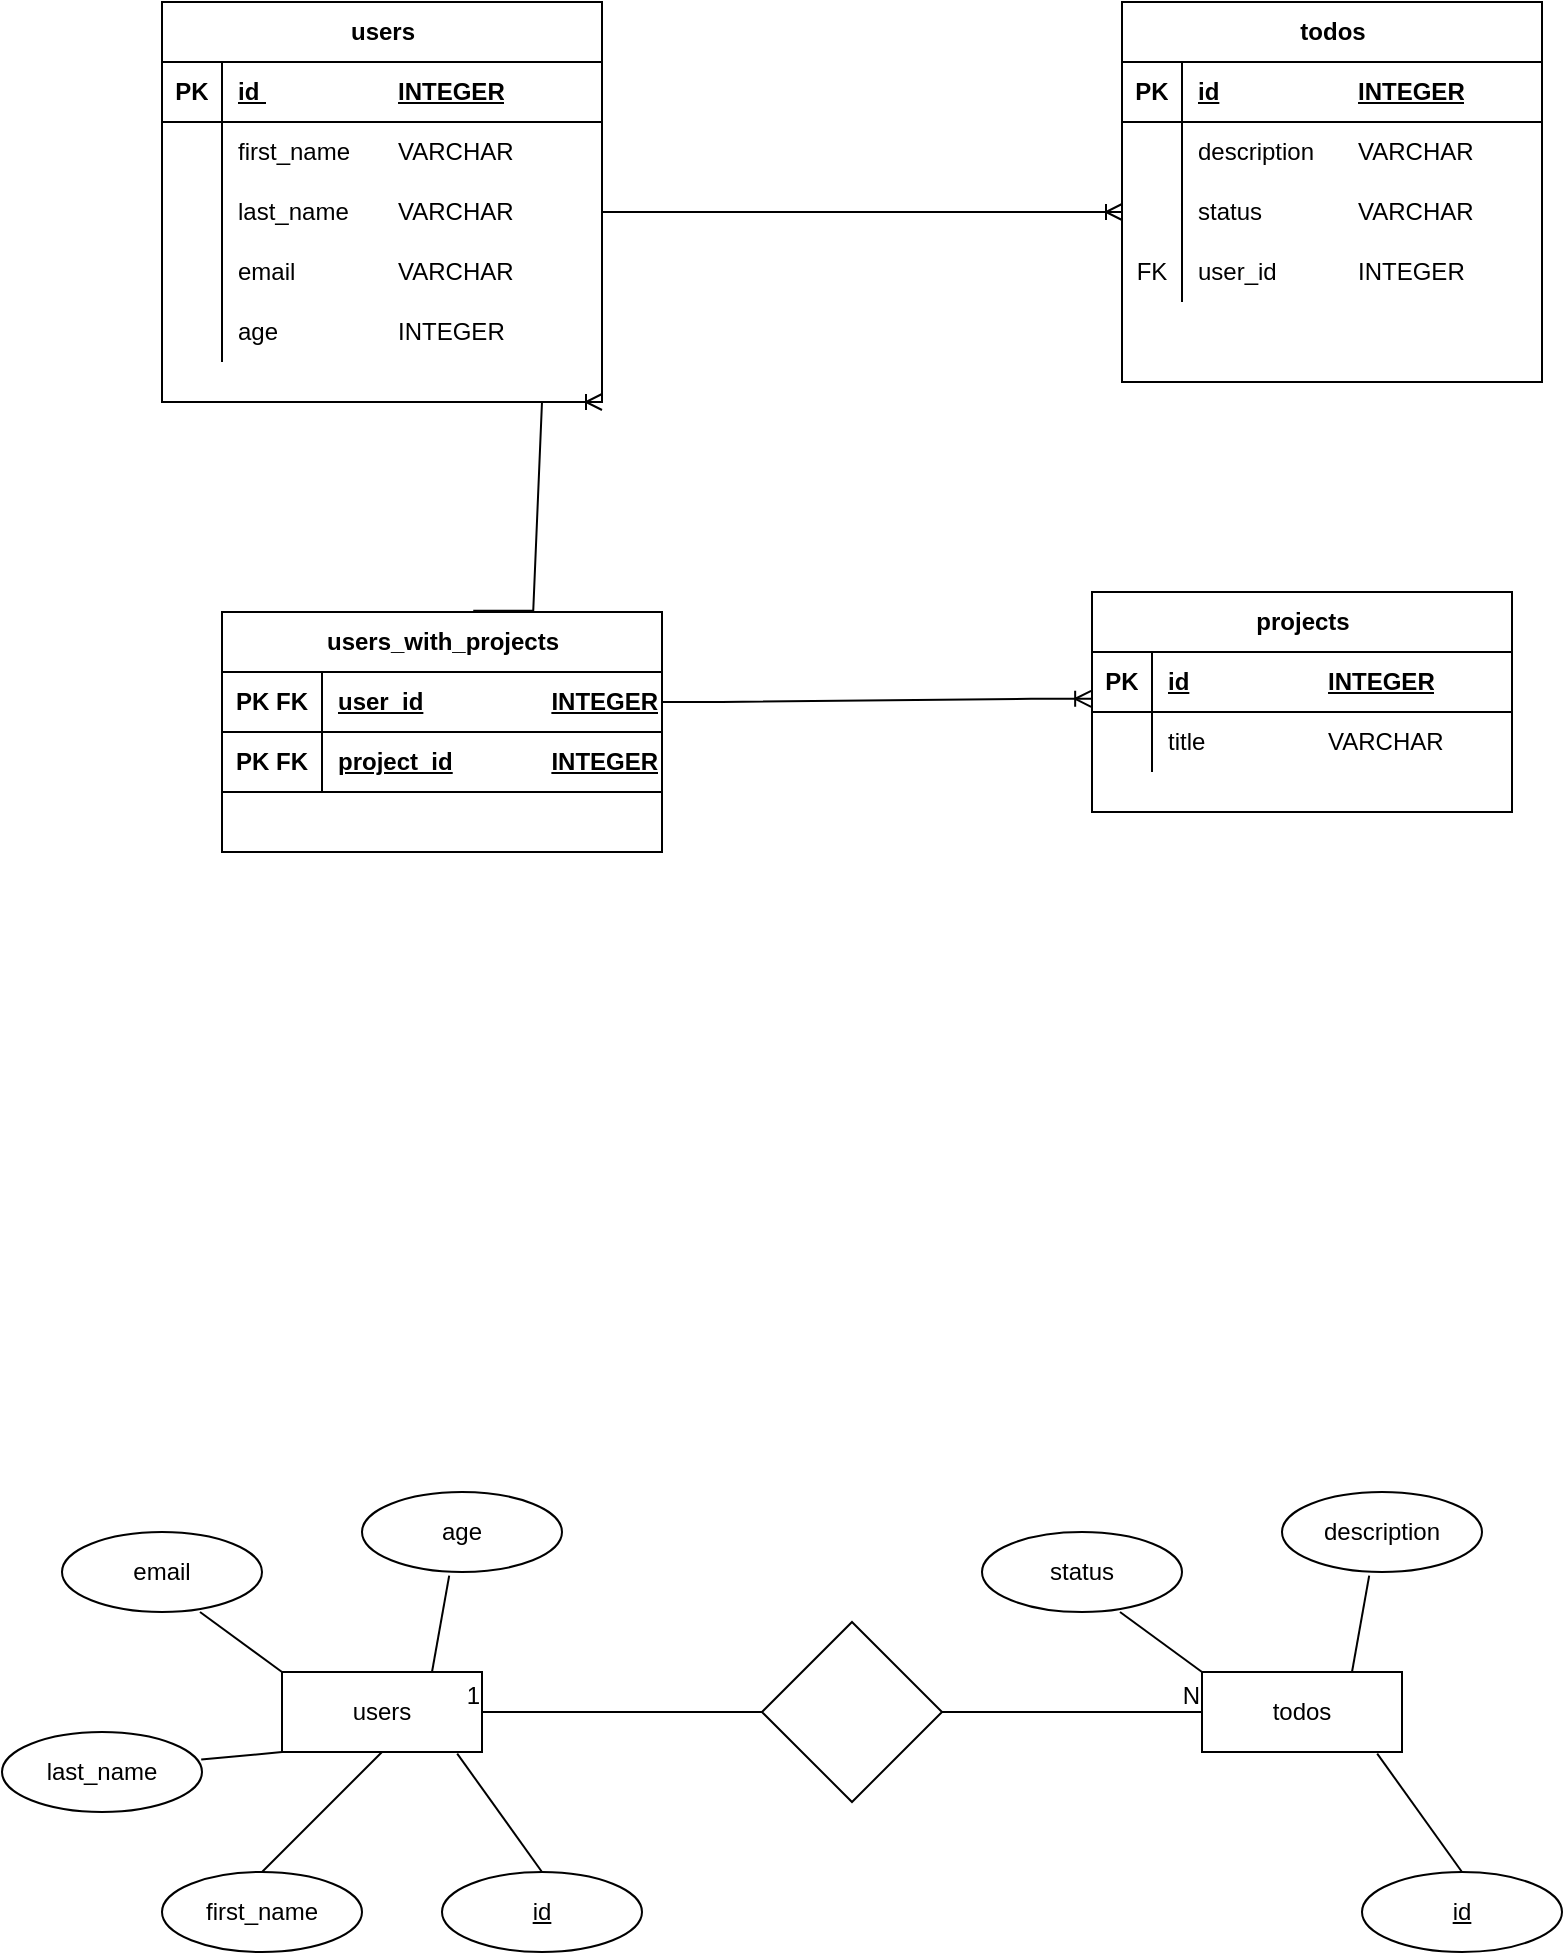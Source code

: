 <mxfile version="24.0.2" type="device">
  <diagram id="R2lEEEUBdFMjLlhIrx00" name="Page-1">
    <mxGraphModel dx="1152" dy="703" grid="1" gridSize="10" guides="1" tooltips="1" connect="1" arrows="1" fold="1" page="1" pageScale="1" pageWidth="850" pageHeight="1100" math="0" shadow="0" extFonts="Permanent Marker^https://fonts.googleapis.com/css?family=Permanent+Marker">
      <root>
        <mxCell id="0" />
        <mxCell id="1" parent="0" />
        <mxCell id="kCi2d6XkYfu7TWmIotYI-1" value="users" style="shape=table;startSize=30;container=1;collapsible=1;childLayout=tableLayout;fixedRows=1;rowLines=0;fontStyle=1;align=center;resizeLast=1;html=1;" vertex="1" parent="1">
          <mxGeometry x="100" y="105" width="220" height="200" as="geometry" />
        </mxCell>
        <mxCell id="kCi2d6XkYfu7TWmIotYI-2" value="" style="shape=tableRow;horizontal=0;startSize=0;swimlaneHead=0;swimlaneBody=0;fillColor=none;collapsible=0;dropTarget=0;points=[[0,0.5],[1,0.5]];portConstraint=eastwest;top=0;left=0;right=0;bottom=1;" vertex="1" parent="kCi2d6XkYfu7TWmIotYI-1">
          <mxGeometry y="30" width="220" height="30" as="geometry" />
        </mxCell>
        <mxCell id="kCi2d6XkYfu7TWmIotYI-3" value="PK" style="shape=partialRectangle;connectable=0;fillColor=none;top=0;left=0;bottom=0;right=0;fontStyle=1;overflow=hidden;whiteSpace=wrap;html=1;" vertex="1" parent="kCi2d6XkYfu7TWmIotYI-2">
          <mxGeometry width="30" height="30" as="geometry">
            <mxRectangle width="30" height="30" as="alternateBounds" />
          </mxGeometry>
        </mxCell>
        <mxCell id="kCi2d6XkYfu7TWmIotYI-4" value="id&amp;nbsp;&lt;span style=&quot;white-space: pre;&quot;&gt;&#x9;&lt;span style=&quot;white-space: pre;&quot;&gt;&#x9;&lt;/span&gt;&lt;/span&gt;&lt;span style=&quot;white-space: pre;&quot;&gt;&#x9;&lt;/span&gt;INTEGER" style="shape=partialRectangle;connectable=0;fillColor=none;top=0;left=0;bottom=0;right=0;align=left;spacingLeft=6;fontStyle=5;overflow=hidden;whiteSpace=wrap;html=1;" vertex="1" parent="kCi2d6XkYfu7TWmIotYI-2">
          <mxGeometry x="30" width="190" height="30" as="geometry">
            <mxRectangle width="190" height="30" as="alternateBounds" />
          </mxGeometry>
        </mxCell>
        <mxCell id="kCi2d6XkYfu7TWmIotYI-5" value="" style="shape=tableRow;horizontal=0;startSize=0;swimlaneHead=0;swimlaneBody=0;fillColor=none;collapsible=0;dropTarget=0;points=[[0,0.5],[1,0.5]];portConstraint=eastwest;top=0;left=0;right=0;bottom=0;" vertex="1" parent="kCi2d6XkYfu7TWmIotYI-1">
          <mxGeometry y="60" width="220" height="30" as="geometry" />
        </mxCell>
        <mxCell id="kCi2d6XkYfu7TWmIotYI-6" value="" style="shape=partialRectangle;connectable=0;fillColor=none;top=0;left=0;bottom=0;right=0;editable=1;overflow=hidden;whiteSpace=wrap;html=1;" vertex="1" parent="kCi2d6XkYfu7TWmIotYI-5">
          <mxGeometry width="30" height="30" as="geometry">
            <mxRectangle width="30" height="30" as="alternateBounds" />
          </mxGeometry>
        </mxCell>
        <mxCell id="kCi2d6XkYfu7TWmIotYI-7" value="first_name&lt;span style=&quot;white-space: pre;&quot;&gt;&#x9;&lt;/span&gt;VARCHAR" style="shape=partialRectangle;connectable=0;fillColor=none;top=0;left=0;bottom=0;right=0;align=left;spacingLeft=6;overflow=hidden;whiteSpace=wrap;html=1;" vertex="1" parent="kCi2d6XkYfu7TWmIotYI-5">
          <mxGeometry x="30" width="190" height="30" as="geometry">
            <mxRectangle width="190" height="30" as="alternateBounds" />
          </mxGeometry>
        </mxCell>
        <mxCell id="kCi2d6XkYfu7TWmIotYI-8" value="" style="shape=tableRow;horizontal=0;startSize=0;swimlaneHead=0;swimlaneBody=0;fillColor=none;collapsible=0;dropTarget=0;points=[[0,0.5],[1,0.5]];portConstraint=eastwest;top=0;left=0;right=0;bottom=0;" vertex="1" parent="kCi2d6XkYfu7TWmIotYI-1">
          <mxGeometry y="90" width="220" height="30" as="geometry" />
        </mxCell>
        <mxCell id="kCi2d6XkYfu7TWmIotYI-9" value="" style="shape=partialRectangle;connectable=0;fillColor=none;top=0;left=0;bottom=0;right=0;editable=1;overflow=hidden;whiteSpace=wrap;html=1;" vertex="1" parent="kCi2d6XkYfu7TWmIotYI-8">
          <mxGeometry width="30" height="30" as="geometry">
            <mxRectangle width="30" height="30" as="alternateBounds" />
          </mxGeometry>
        </mxCell>
        <mxCell id="kCi2d6XkYfu7TWmIotYI-10" value="last_name&lt;span style=&quot;white-space: pre;&quot;&gt;&#x9;&lt;/span&gt;VARCHAR" style="shape=partialRectangle;connectable=0;fillColor=none;top=0;left=0;bottom=0;right=0;align=left;spacingLeft=6;overflow=hidden;whiteSpace=wrap;html=1;" vertex="1" parent="kCi2d6XkYfu7TWmIotYI-8">
          <mxGeometry x="30" width="190" height="30" as="geometry">
            <mxRectangle width="190" height="30" as="alternateBounds" />
          </mxGeometry>
        </mxCell>
        <mxCell id="kCi2d6XkYfu7TWmIotYI-11" value="" style="shape=tableRow;horizontal=0;startSize=0;swimlaneHead=0;swimlaneBody=0;fillColor=none;collapsible=0;dropTarget=0;points=[[0,0.5],[1,0.5]];portConstraint=eastwest;top=0;left=0;right=0;bottom=0;" vertex="1" parent="kCi2d6XkYfu7TWmIotYI-1">
          <mxGeometry y="120" width="220" height="30" as="geometry" />
        </mxCell>
        <mxCell id="kCi2d6XkYfu7TWmIotYI-12" value="" style="shape=partialRectangle;connectable=0;fillColor=none;top=0;left=0;bottom=0;right=0;editable=1;overflow=hidden;whiteSpace=wrap;html=1;" vertex="1" parent="kCi2d6XkYfu7TWmIotYI-11">
          <mxGeometry width="30" height="30" as="geometry">
            <mxRectangle width="30" height="30" as="alternateBounds" />
          </mxGeometry>
        </mxCell>
        <mxCell id="kCi2d6XkYfu7TWmIotYI-13" value="email&lt;span style=&quot;white-space: pre;&quot;&gt;&#x9;&lt;/span&gt;&lt;span style=&quot;white-space: pre;&quot;&gt;&#x9;&lt;/span&gt;VARCHAR" style="shape=partialRectangle;connectable=0;fillColor=none;top=0;left=0;bottom=0;right=0;align=left;spacingLeft=6;overflow=hidden;whiteSpace=wrap;html=1;" vertex="1" parent="kCi2d6XkYfu7TWmIotYI-11">
          <mxGeometry x="30" width="190" height="30" as="geometry">
            <mxRectangle width="190" height="30" as="alternateBounds" />
          </mxGeometry>
        </mxCell>
        <mxCell id="kCi2d6XkYfu7TWmIotYI-14" style="shape=tableRow;horizontal=0;startSize=0;swimlaneHead=0;swimlaneBody=0;fillColor=none;collapsible=0;dropTarget=0;points=[[0,0.5],[1,0.5]];portConstraint=eastwest;top=0;left=0;right=0;bottom=0;" vertex="1" parent="kCi2d6XkYfu7TWmIotYI-1">
          <mxGeometry y="150" width="220" height="30" as="geometry" />
        </mxCell>
        <mxCell id="kCi2d6XkYfu7TWmIotYI-15" style="shape=partialRectangle;connectable=0;fillColor=none;top=0;left=0;bottom=0;right=0;editable=1;overflow=hidden;whiteSpace=wrap;html=1;" vertex="1" parent="kCi2d6XkYfu7TWmIotYI-14">
          <mxGeometry width="30" height="30" as="geometry">
            <mxRectangle width="30" height="30" as="alternateBounds" />
          </mxGeometry>
        </mxCell>
        <mxCell id="kCi2d6XkYfu7TWmIotYI-16" value="age&lt;span style=&quot;white-space: pre;&quot;&gt;&#x9;&lt;/span&gt;&lt;span style=&quot;white-space: pre;&quot;&gt;&#x9;&lt;/span&gt;&lt;span style=&quot;white-space: pre;&quot;&gt;&#x9;&lt;/span&gt;INTEGER" style="shape=partialRectangle;connectable=0;fillColor=none;top=0;left=0;bottom=0;right=0;align=left;spacingLeft=6;overflow=hidden;whiteSpace=wrap;html=1;" vertex="1" parent="kCi2d6XkYfu7TWmIotYI-14">
          <mxGeometry x="30" width="190" height="30" as="geometry">
            <mxRectangle width="190" height="30" as="alternateBounds" />
          </mxGeometry>
        </mxCell>
        <mxCell id="kCi2d6XkYfu7TWmIotYI-17" value="todos" style="shape=table;startSize=30;container=1;collapsible=1;childLayout=tableLayout;fixedRows=1;rowLines=0;fontStyle=1;align=center;resizeLast=1;html=1;" vertex="1" parent="1">
          <mxGeometry x="580" y="105" width="210" height="190" as="geometry" />
        </mxCell>
        <mxCell id="kCi2d6XkYfu7TWmIotYI-18" value="" style="shape=tableRow;horizontal=0;startSize=0;swimlaneHead=0;swimlaneBody=0;fillColor=none;collapsible=0;dropTarget=0;points=[[0,0.5],[1,0.5]];portConstraint=eastwest;top=0;left=0;right=0;bottom=1;" vertex="1" parent="kCi2d6XkYfu7TWmIotYI-17">
          <mxGeometry y="30" width="210" height="30" as="geometry" />
        </mxCell>
        <mxCell id="kCi2d6XkYfu7TWmIotYI-19" value="PK" style="shape=partialRectangle;connectable=0;fillColor=none;top=0;left=0;bottom=0;right=0;fontStyle=1;overflow=hidden;whiteSpace=wrap;html=1;" vertex="1" parent="kCi2d6XkYfu7TWmIotYI-18">
          <mxGeometry width="30" height="30" as="geometry">
            <mxRectangle width="30" height="30" as="alternateBounds" />
          </mxGeometry>
        </mxCell>
        <mxCell id="kCi2d6XkYfu7TWmIotYI-20" value="id&lt;span style=&quot;white-space: pre;&quot;&gt;&#x9;&lt;/span&gt;&lt;span style=&quot;white-space: pre;&quot;&gt;&#x9;&lt;/span&gt;&lt;span style=&quot;white-space: pre;&quot;&gt;&#x9;&lt;/span&gt;INTEGER" style="shape=partialRectangle;connectable=0;fillColor=none;top=0;left=0;bottom=0;right=0;align=left;spacingLeft=6;fontStyle=5;overflow=hidden;whiteSpace=wrap;html=1;" vertex="1" parent="kCi2d6XkYfu7TWmIotYI-18">
          <mxGeometry x="30" width="180" height="30" as="geometry">
            <mxRectangle width="180" height="30" as="alternateBounds" />
          </mxGeometry>
        </mxCell>
        <mxCell id="kCi2d6XkYfu7TWmIotYI-21" value="" style="shape=tableRow;horizontal=0;startSize=0;swimlaneHead=0;swimlaneBody=0;fillColor=none;collapsible=0;dropTarget=0;points=[[0,0.5],[1,0.5]];portConstraint=eastwest;top=0;left=0;right=0;bottom=0;" vertex="1" parent="kCi2d6XkYfu7TWmIotYI-17">
          <mxGeometry y="60" width="210" height="30" as="geometry" />
        </mxCell>
        <mxCell id="kCi2d6XkYfu7TWmIotYI-22" value="" style="shape=partialRectangle;connectable=0;fillColor=none;top=0;left=0;bottom=0;right=0;editable=1;overflow=hidden;whiteSpace=wrap;html=1;" vertex="1" parent="kCi2d6XkYfu7TWmIotYI-21">
          <mxGeometry width="30" height="30" as="geometry">
            <mxRectangle width="30" height="30" as="alternateBounds" />
          </mxGeometry>
        </mxCell>
        <mxCell id="kCi2d6XkYfu7TWmIotYI-23" value="description&lt;span style=&quot;white-space: pre;&quot;&gt;&#x9;&lt;/span&gt;VARCHAR" style="shape=partialRectangle;connectable=0;fillColor=none;top=0;left=0;bottom=0;right=0;align=left;spacingLeft=6;overflow=hidden;whiteSpace=wrap;html=1;" vertex="1" parent="kCi2d6XkYfu7TWmIotYI-21">
          <mxGeometry x="30" width="180" height="30" as="geometry">
            <mxRectangle width="180" height="30" as="alternateBounds" />
          </mxGeometry>
        </mxCell>
        <mxCell id="kCi2d6XkYfu7TWmIotYI-24" value="" style="shape=tableRow;horizontal=0;startSize=0;swimlaneHead=0;swimlaneBody=0;fillColor=none;collapsible=0;dropTarget=0;points=[[0,0.5],[1,0.5]];portConstraint=eastwest;top=0;left=0;right=0;bottom=0;" vertex="1" parent="kCi2d6XkYfu7TWmIotYI-17">
          <mxGeometry y="90" width="210" height="30" as="geometry" />
        </mxCell>
        <mxCell id="kCi2d6XkYfu7TWmIotYI-25" value="" style="shape=partialRectangle;connectable=0;fillColor=none;top=0;left=0;bottom=0;right=0;editable=1;overflow=hidden;whiteSpace=wrap;html=1;" vertex="1" parent="kCi2d6XkYfu7TWmIotYI-24">
          <mxGeometry width="30" height="30" as="geometry">
            <mxRectangle width="30" height="30" as="alternateBounds" />
          </mxGeometry>
        </mxCell>
        <mxCell id="kCi2d6XkYfu7TWmIotYI-26" value="status&lt;span style=&quot;white-space: pre;&quot;&gt;&#x9;&lt;/span&gt;&lt;span style=&quot;white-space: pre;&quot;&gt;&#x9;&lt;/span&gt;VARCHAR" style="shape=partialRectangle;connectable=0;fillColor=none;top=0;left=0;bottom=0;right=0;align=left;spacingLeft=6;overflow=hidden;whiteSpace=wrap;html=1;" vertex="1" parent="kCi2d6XkYfu7TWmIotYI-24">
          <mxGeometry x="30" width="180" height="30" as="geometry">
            <mxRectangle width="180" height="30" as="alternateBounds" />
          </mxGeometry>
        </mxCell>
        <mxCell id="kCi2d6XkYfu7TWmIotYI-27" value="" style="shape=tableRow;horizontal=0;startSize=0;swimlaneHead=0;swimlaneBody=0;fillColor=none;collapsible=0;dropTarget=0;points=[[0,0.5],[1,0.5]];portConstraint=eastwest;top=0;left=0;right=0;bottom=0;" vertex="1" parent="kCi2d6XkYfu7TWmIotYI-17">
          <mxGeometry y="120" width="210" height="30" as="geometry" />
        </mxCell>
        <mxCell id="kCi2d6XkYfu7TWmIotYI-28" value="FK" style="shape=partialRectangle;connectable=0;fillColor=none;top=0;left=0;bottom=0;right=0;editable=1;overflow=hidden;whiteSpace=wrap;html=1;" vertex="1" parent="kCi2d6XkYfu7TWmIotYI-27">
          <mxGeometry width="30" height="30" as="geometry">
            <mxRectangle width="30" height="30" as="alternateBounds" />
          </mxGeometry>
        </mxCell>
        <mxCell id="kCi2d6XkYfu7TWmIotYI-29" value="user_id&lt;span style=&quot;white-space: pre;&quot;&gt;&#x9;&lt;/span&gt;&lt;span style=&quot;white-space: pre;&quot;&gt;&#x9;&lt;/span&gt;INTEGER" style="shape=partialRectangle;connectable=0;fillColor=none;top=0;left=0;bottom=0;right=0;align=left;spacingLeft=6;overflow=hidden;whiteSpace=wrap;html=1;" vertex="1" parent="kCi2d6XkYfu7TWmIotYI-27">
          <mxGeometry x="30" width="180" height="30" as="geometry">
            <mxRectangle width="180" height="30" as="alternateBounds" />
          </mxGeometry>
        </mxCell>
        <mxCell id="kCi2d6XkYfu7TWmIotYI-30" value="" style="edgeStyle=entityRelationEdgeStyle;fontSize=12;html=1;endArrow=ERoneToMany;rounded=0;entryX=0;entryY=0.5;entryDx=0;entryDy=0;exitX=1;exitY=0.5;exitDx=0;exitDy=0;" edge="1" parent="1" source="kCi2d6XkYfu7TWmIotYI-8" target="kCi2d6XkYfu7TWmIotYI-24">
          <mxGeometry width="100" height="100" relative="1" as="geometry">
            <mxPoint x="390" y="360" as="sourcePoint" />
            <mxPoint x="490" y="260" as="targetPoint" />
          </mxGeometry>
        </mxCell>
        <mxCell id="kCi2d6XkYfu7TWmIotYI-31" value="users" style="whiteSpace=wrap;html=1;align=center;" vertex="1" parent="1">
          <mxGeometry x="160" y="940" width="100" height="40" as="geometry" />
        </mxCell>
        <mxCell id="kCi2d6XkYfu7TWmIotYI-32" value="first_name" style="ellipse;whiteSpace=wrap;html=1;align=center;" vertex="1" parent="1">
          <mxGeometry x="100" y="1040" width="100" height="40" as="geometry" />
        </mxCell>
        <mxCell id="kCi2d6XkYfu7TWmIotYI-33" value="last_name" style="ellipse;whiteSpace=wrap;html=1;align=center;" vertex="1" parent="1">
          <mxGeometry x="20" y="970" width="100" height="40" as="geometry" />
        </mxCell>
        <mxCell id="kCi2d6XkYfu7TWmIotYI-34" value="email" style="ellipse;whiteSpace=wrap;html=1;align=center;" vertex="1" parent="1">
          <mxGeometry x="50" y="870" width="100" height="40" as="geometry" />
        </mxCell>
        <mxCell id="kCi2d6XkYfu7TWmIotYI-35" value="age" style="ellipse;whiteSpace=wrap;html=1;align=center;" vertex="1" parent="1">
          <mxGeometry x="200" y="850" width="100" height="40" as="geometry" />
        </mxCell>
        <mxCell id="kCi2d6XkYfu7TWmIotYI-39" value="" style="endArrow=none;html=1;rounded=0;entryX=0.436;entryY=1.045;entryDx=0;entryDy=0;entryPerimeter=0;exitX=0.75;exitY=0;exitDx=0;exitDy=0;" edge="1" parent="1" source="kCi2d6XkYfu7TWmIotYI-31" target="kCi2d6XkYfu7TWmIotYI-35">
          <mxGeometry relative="1" as="geometry">
            <mxPoint x="370" y="920" as="sourcePoint" />
            <mxPoint x="530" y="920" as="targetPoint" />
          </mxGeometry>
        </mxCell>
        <mxCell id="kCi2d6XkYfu7TWmIotYI-40" value="" style="endArrow=none;html=1;rounded=0;entryX=0.436;entryY=1.045;entryDx=0;entryDy=0;entryPerimeter=0;exitX=0;exitY=0;exitDx=0;exitDy=0;" edge="1" parent="1" source="kCi2d6XkYfu7TWmIotYI-31">
          <mxGeometry relative="1" as="geometry">
            <mxPoint x="110" y="958" as="sourcePoint" />
            <mxPoint x="119" y="910" as="targetPoint" />
          </mxGeometry>
        </mxCell>
        <mxCell id="kCi2d6XkYfu7TWmIotYI-41" value="" style="endArrow=none;html=1;rounded=0;entryX=0.996;entryY=0.345;entryDx=0;entryDy=0;entryPerimeter=0;exitX=0;exitY=1;exitDx=0;exitDy=0;" edge="1" parent="1" source="kCi2d6XkYfu7TWmIotYI-31" target="kCi2d6XkYfu7TWmIotYI-33">
          <mxGeometry relative="1" as="geometry">
            <mxPoint x="170" y="990" as="sourcePoint" />
            <mxPoint x="264" y="912" as="targetPoint" />
          </mxGeometry>
        </mxCell>
        <mxCell id="kCi2d6XkYfu7TWmIotYI-42" value="" style="endArrow=none;html=1;rounded=0;exitX=0.5;exitY=0;exitDx=0;exitDy=0;" edge="1" parent="1" source="kCi2d6XkYfu7TWmIotYI-32">
          <mxGeometry relative="1" as="geometry">
            <mxPoint x="265" y="970" as="sourcePoint" />
            <mxPoint x="210" y="980" as="targetPoint" />
          </mxGeometry>
        </mxCell>
        <mxCell id="kCi2d6XkYfu7TWmIotYI-43" value="id" style="ellipse;whiteSpace=wrap;html=1;align=center;fontStyle=4;" vertex="1" parent="1">
          <mxGeometry x="240" y="1040" width="100" height="40" as="geometry" />
        </mxCell>
        <mxCell id="kCi2d6XkYfu7TWmIotYI-44" value="" style="endArrow=none;html=1;rounded=0;entryX=0.5;entryY=0;entryDx=0;entryDy=0;exitX=0.876;exitY=1.02;exitDx=0;exitDy=0;exitPerimeter=0;" edge="1" parent="1" source="kCi2d6XkYfu7TWmIotYI-31" target="kCi2d6XkYfu7TWmIotYI-43">
          <mxGeometry relative="1" as="geometry">
            <mxPoint x="170" y="990" as="sourcePoint" />
            <mxPoint x="130" y="994" as="targetPoint" />
          </mxGeometry>
        </mxCell>
        <mxCell id="kCi2d6XkYfu7TWmIotYI-46" value="todos" style="whiteSpace=wrap;html=1;align=center;" vertex="1" parent="1">
          <mxGeometry x="620" y="940" width="100" height="40" as="geometry" />
        </mxCell>
        <mxCell id="kCi2d6XkYfu7TWmIotYI-49" value="status" style="ellipse;whiteSpace=wrap;html=1;align=center;" vertex="1" parent="1">
          <mxGeometry x="510" y="870" width="100" height="40" as="geometry" />
        </mxCell>
        <mxCell id="kCi2d6XkYfu7TWmIotYI-50" value="description" style="ellipse;whiteSpace=wrap;html=1;align=center;" vertex="1" parent="1">
          <mxGeometry x="660" y="850" width="100" height="40" as="geometry" />
        </mxCell>
        <mxCell id="kCi2d6XkYfu7TWmIotYI-51" value="" style="endArrow=none;html=1;rounded=0;entryX=0.436;entryY=1.045;entryDx=0;entryDy=0;entryPerimeter=0;exitX=0.75;exitY=0;exitDx=0;exitDy=0;" edge="1" parent="1" source="kCi2d6XkYfu7TWmIotYI-46" target="kCi2d6XkYfu7TWmIotYI-50">
          <mxGeometry relative="1" as="geometry">
            <mxPoint x="830" y="920" as="sourcePoint" />
            <mxPoint x="990" y="920" as="targetPoint" />
          </mxGeometry>
        </mxCell>
        <mxCell id="kCi2d6XkYfu7TWmIotYI-52" value="" style="endArrow=none;html=1;rounded=0;entryX=0.436;entryY=1.045;entryDx=0;entryDy=0;entryPerimeter=0;exitX=0;exitY=0;exitDx=0;exitDy=0;" edge="1" parent="1" source="kCi2d6XkYfu7TWmIotYI-46">
          <mxGeometry relative="1" as="geometry">
            <mxPoint x="570" y="958" as="sourcePoint" />
            <mxPoint x="579" y="910" as="targetPoint" />
          </mxGeometry>
        </mxCell>
        <mxCell id="kCi2d6XkYfu7TWmIotYI-55" value="id" style="ellipse;whiteSpace=wrap;html=1;align=center;fontStyle=4;" vertex="1" parent="1">
          <mxGeometry x="700" y="1040" width="100" height="40" as="geometry" />
        </mxCell>
        <mxCell id="kCi2d6XkYfu7TWmIotYI-56" value="" style="endArrow=none;html=1;rounded=0;entryX=0.5;entryY=0;entryDx=0;entryDy=0;exitX=0.876;exitY=1.02;exitDx=0;exitDy=0;exitPerimeter=0;" edge="1" parent="1" source="kCi2d6XkYfu7TWmIotYI-46" target="kCi2d6XkYfu7TWmIotYI-55">
          <mxGeometry relative="1" as="geometry">
            <mxPoint x="630" y="990" as="sourcePoint" />
            <mxPoint x="590" y="994" as="targetPoint" />
          </mxGeometry>
        </mxCell>
        <mxCell id="kCi2d6XkYfu7TWmIotYI-57" value="" style="shape=rhombus;perimeter=rhombusPerimeter;whiteSpace=wrap;html=1;align=center;" vertex="1" parent="1">
          <mxGeometry x="400" y="915" width="90" height="90" as="geometry" />
        </mxCell>
        <mxCell id="kCi2d6XkYfu7TWmIotYI-58" value="" style="endArrow=none;html=1;rounded=0;entryX=0;entryY=0.5;entryDx=0;entryDy=0;exitX=1;exitY=0.5;exitDx=0;exitDy=0;" edge="1" parent="1" source="kCi2d6XkYfu7TWmIotYI-57" target="kCi2d6XkYfu7TWmIotYI-46">
          <mxGeometry relative="1" as="geometry">
            <mxPoint x="370" y="830" as="sourcePoint" />
            <mxPoint x="530" y="830" as="targetPoint" />
          </mxGeometry>
        </mxCell>
        <mxCell id="kCi2d6XkYfu7TWmIotYI-59" value="N" style="resizable=0;html=1;whiteSpace=wrap;align=right;verticalAlign=bottom;" connectable="0" vertex="1" parent="kCi2d6XkYfu7TWmIotYI-58">
          <mxGeometry x="1" relative="1" as="geometry" />
        </mxCell>
        <mxCell id="kCi2d6XkYfu7TWmIotYI-60" value="" style="endArrow=none;html=1;rounded=0;entryX=1;entryY=0.5;entryDx=0;entryDy=0;exitX=0;exitY=0.5;exitDx=0;exitDy=0;" edge="1" parent="1" source="kCi2d6XkYfu7TWmIotYI-57" target="kCi2d6XkYfu7TWmIotYI-31">
          <mxGeometry relative="1" as="geometry">
            <mxPoint x="370" y="830" as="sourcePoint" />
            <mxPoint x="530" y="830" as="targetPoint" />
          </mxGeometry>
        </mxCell>
        <mxCell id="kCi2d6XkYfu7TWmIotYI-61" value="1" style="resizable=0;html=1;whiteSpace=wrap;align=right;verticalAlign=bottom;" connectable="0" vertex="1" parent="kCi2d6XkYfu7TWmIotYI-60">
          <mxGeometry x="1" relative="1" as="geometry" />
        </mxCell>
        <mxCell id="kCi2d6XkYfu7TWmIotYI-62" value="projects" style="shape=table;startSize=30;container=1;collapsible=1;childLayout=tableLayout;fixedRows=1;rowLines=0;fontStyle=1;align=center;resizeLast=1;html=1;" vertex="1" parent="1">
          <mxGeometry x="565" y="400" width="210" height="110" as="geometry" />
        </mxCell>
        <mxCell id="kCi2d6XkYfu7TWmIotYI-63" value="" style="shape=tableRow;horizontal=0;startSize=0;swimlaneHead=0;swimlaneBody=0;fillColor=none;collapsible=0;dropTarget=0;points=[[0,0.5],[1,0.5]];portConstraint=eastwest;top=0;left=0;right=0;bottom=1;" vertex="1" parent="kCi2d6XkYfu7TWmIotYI-62">
          <mxGeometry y="30" width="210" height="30" as="geometry" />
        </mxCell>
        <mxCell id="kCi2d6XkYfu7TWmIotYI-64" value="PK" style="shape=partialRectangle;connectable=0;fillColor=none;top=0;left=0;bottom=0;right=0;fontStyle=1;overflow=hidden;whiteSpace=wrap;html=1;" vertex="1" parent="kCi2d6XkYfu7TWmIotYI-63">
          <mxGeometry width="30" height="30" as="geometry">
            <mxRectangle width="30" height="30" as="alternateBounds" />
          </mxGeometry>
        </mxCell>
        <mxCell id="kCi2d6XkYfu7TWmIotYI-65" value="id&lt;span style=&quot;white-space: pre;&quot;&gt;&#x9;&lt;/span&gt;&lt;span style=&quot;white-space: pre;&quot;&gt;&#x9;&lt;/span&gt;&lt;span style=&quot;white-space: pre;&quot;&gt;&#x9;&lt;/span&gt;INTEGER" style="shape=partialRectangle;connectable=0;fillColor=none;top=0;left=0;bottom=0;right=0;align=left;spacingLeft=6;fontStyle=5;overflow=hidden;whiteSpace=wrap;html=1;" vertex="1" parent="kCi2d6XkYfu7TWmIotYI-63">
          <mxGeometry x="30" width="180" height="30" as="geometry">
            <mxRectangle width="180" height="30" as="alternateBounds" />
          </mxGeometry>
        </mxCell>
        <mxCell id="kCi2d6XkYfu7TWmIotYI-66" value="" style="shape=tableRow;horizontal=0;startSize=0;swimlaneHead=0;swimlaneBody=0;fillColor=none;collapsible=0;dropTarget=0;points=[[0,0.5],[1,0.5]];portConstraint=eastwest;top=0;left=0;right=0;bottom=0;" vertex="1" parent="kCi2d6XkYfu7TWmIotYI-62">
          <mxGeometry y="60" width="210" height="30" as="geometry" />
        </mxCell>
        <mxCell id="kCi2d6XkYfu7TWmIotYI-67" value="" style="shape=partialRectangle;connectable=0;fillColor=none;top=0;left=0;bottom=0;right=0;editable=1;overflow=hidden;whiteSpace=wrap;html=1;" vertex="1" parent="kCi2d6XkYfu7TWmIotYI-66">
          <mxGeometry width="30" height="30" as="geometry">
            <mxRectangle width="30" height="30" as="alternateBounds" />
          </mxGeometry>
        </mxCell>
        <mxCell id="kCi2d6XkYfu7TWmIotYI-68" value="title&lt;span style=&quot;white-space: pre;&quot;&gt;&#x9;&lt;/span&gt;&lt;span style=&quot;white-space: pre;&quot;&gt;&#x9;&lt;/span&gt;&lt;span style=&quot;white-space: pre;&quot;&gt;&#x9;&lt;/span&gt;VARCHAR" style="shape=partialRectangle;connectable=0;fillColor=none;top=0;left=0;bottom=0;right=0;align=left;spacingLeft=6;overflow=hidden;whiteSpace=wrap;html=1;" vertex="1" parent="kCi2d6XkYfu7TWmIotYI-66">
          <mxGeometry x="30" width="180" height="30" as="geometry">
            <mxRectangle width="180" height="30" as="alternateBounds" />
          </mxGeometry>
        </mxCell>
        <mxCell id="kCi2d6XkYfu7TWmIotYI-75" value="users_with_projects" style="shape=table;startSize=30;container=1;collapsible=1;childLayout=tableLayout;fixedRows=1;rowLines=0;fontStyle=1;align=center;resizeLast=1;html=1;" vertex="1" parent="1">
          <mxGeometry x="130" y="410" width="220" height="120" as="geometry" />
        </mxCell>
        <mxCell id="kCi2d6XkYfu7TWmIotYI-76" value="" style="shape=tableRow;horizontal=0;startSize=0;swimlaneHead=0;swimlaneBody=0;fillColor=none;collapsible=0;dropTarget=0;points=[[0,0.5],[1,0.5]];portConstraint=eastwest;top=0;left=0;right=0;bottom=1;" vertex="1" parent="kCi2d6XkYfu7TWmIotYI-75">
          <mxGeometry y="30" width="220" height="30" as="geometry" />
        </mxCell>
        <mxCell id="kCi2d6XkYfu7TWmIotYI-77" value="PK FK" style="shape=partialRectangle;connectable=0;fillColor=none;top=0;left=0;bottom=0;right=0;fontStyle=1;overflow=hidden;whiteSpace=wrap;html=1;" vertex="1" parent="kCi2d6XkYfu7TWmIotYI-76">
          <mxGeometry width="50" height="30" as="geometry">
            <mxRectangle width="50" height="30" as="alternateBounds" />
          </mxGeometry>
        </mxCell>
        <mxCell id="kCi2d6XkYfu7TWmIotYI-78" value="user_id&lt;span style=&quot;white-space: pre;&quot;&gt;&#x9;&lt;/span&gt;&lt;span style=&quot;white-space: pre;&quot;&gt;&#x9;&lt;/span&gt;&lt;span style=&quot;white-space: pre;&quot;&gt;&#x9;&lt;/span&gt;INTEGER" style="shape=partialRectangle;connectable=0;fillColor=none;top=0;left=0;bottom=0;right=0;align=left;spacingLeft=6;fontStyle=5;overflow=hidden;whiteSpace=wrap;html=1;" vertex="1" parent="kCi2d6XkYfu7TWmIotYI-76">
          <mxGeometry x="50" width="170" height="30" as="geometry">
            <mxRectangle width="170" height="30" as="alternateBounds" />
          </mxGeometry>
        </mxCell>
        <mxCell id="kCi2d6XkYfu7TWmIotYI-88" style="shape=tableRow;horizontal=0;startSize=0;swimlaneHead=0;swimlaneBody=0;fillColor=none;collapsible=0;dropTarget=0;points=[[0,0.5],[1,0.5]];portConstraint=eastwest;top=0;left=0;right=0;bottom=1;" vertex="1" parent="kCi2d6XkYfu7TWmIotYI-75">
          <mxGeometry y="60" width="220" height="30" as="geometry" />
        </mxCell>
        <mxCell id="kCi2d6XkYfu7TWmIotYI-89" value="PK FK" style="shape=partialRectangle;connectable=0;fillColor=none;top=0;left=0;bottom=0;right=0;fontStyle=1;overflow=hidden;whiteSpace=wrap;html=1;" vertex="1" parent="kCi2d6XkYfu7TWmIotYI-88">
          <mxGeometry width="50" height="30" as="geometry">
            <mxRectangle width="50" height="30" as="alternateBounds" />
          </mxGeometry>
        </mxCell>
        <mxCell id="kCi2d6XkYfu7TWmIotYI-90" value="project_id&lt;span style=&quot;white-space: pre;&quot;&gt;&#x9;&lt;/span&gt;&lt;span style=&quot;white-space: pre;&quot;&gt;&#x9;&lt;/span&gt;INTEGER" style="shape=partialRectangle;connectable=0;fillColor=none;top=0;left=0;bottom=0;right=0;align=left;spacingLeft=6;fontStyle=5;overflow=hidden;whiteSpace=wrap;html=1;" vertex="1" parent="kCi2d6XkYfu7TWmIotYI-88">
          <mxGeometry x="50" width="170" height="30" as="geometry">
            <mxRectangle width="170" height="30" as="alternateBounds" />
          </mxGeometry>
        </mxCell>
        <mxCell id="kCi2d6XkYfu7TWmIotYI-91" value="" style="edgeStyle=entityRelationEdgeStyle;fontSize=12;html=1;endArrow=ERoneToMany;rounded=0;entryX=-0.002;entryY=0.78;entryDx=0;entryDy=0;entryPerimeter=0;exitX=1;exitY=0.5;exitDx=0;exitDy=0;" edge="1" parent="1" source="kCi2d6XkYfu7TWmIotYI-76" target="kCi2d6XkYfu7TWmIotYI-63">
          <mxGeometry width="100" height="100" relative="1" as="geometry">
            <mxPoint x="390" y="420" as="sourcePoint" />
            <mxPoint x="490" y="320" as="targetPoint" />
          </mxGeometry>
        </mxCell>
        <mxCell id="kCi2d6XkYfu7TWmIotYI-92" value="" style="edgeStyle=entityRelationEdgeStyle;fontSize=12;html=1;endArrow=ERoneToMany;rounded=0;exitX=0.571;exitY=-0.005;exitDx=0;exitDy=0;exitPerimeter=0;entryX=1;entryY=1;entryDx=0;entryDy=0;" edge="1" parent="1" source="kCi2d6XkYfu7TWmIotYI-75" target="kCi2d6XkYfu7TWmIotYI-1">
          <mxGeometry width="100" height="100" relative="1" as="geometry">
            <mxPoint x="360" y="465" as="sourcePoint" />
            <mxPoint x="220" y="310" as="targetPoint" />
          </mxGeometry>
        </mxCell>
      </root>
    </mxGraphModel>
  </diagram>
</mxfile>

